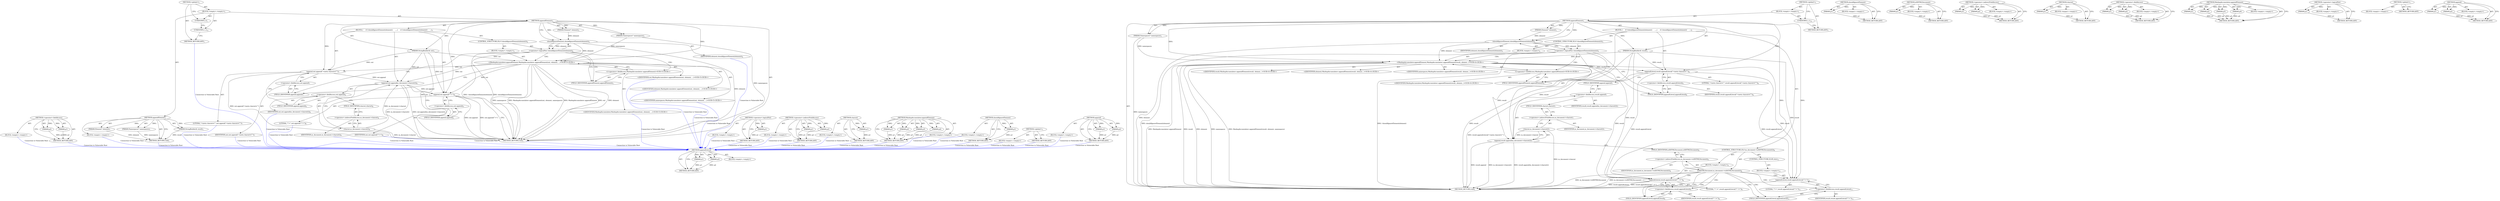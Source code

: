 digraph "append" {
vulnerable_104 [label=<(METHOD,appendLiteral)>];
vulnerable_105 [label=<(PARAM,p1)>];
vulnerable_106 [label=<(PARAM,p2)>];
vulnerable_107 [label=<(BLOCK,&lt;empty&gt;,&lt;empty&gt;)>];
vulnerable_108 [label=<(METHOD_RETURN,ANY)>];
vulnerable_6 [label=<(METHOD,&lt;global&gt;)<SUB>1</SUB>>];
vulnerable_7 [label=<(BLOCK,&lt;empty&gt;,&lt;empty&gt;)<SUB>1</SUB>>];
vulnerable_8 [label=<(METHOD,appendElement)<SUB>1</SUB>>];
vulnerable_9 [label=<(PARAM,StringBuilder&amp; result)<SUB>1</SUB>>];
vulnerable_10 [label=<(PARAM,Element* element)<SUB>1</SUB>>];
vulnerable_11 [label=<(PARAM,Namespaces* namespaces)<SUB>1</SUB>>];
vulnerable_12 [label=<(BLOCK,{
     if (!shouldIgnoreElement(element))
     ...,{
     if (!shouldIgnoreElement(element))
     ...)<SUB>2</SUB>>];
vulnerable_13 [label=<(CONTROL_STRUCTURE,IF,if (!shouldIgnoreElement(element)))<SUB>3</SUB>>];
vulnerable_14 [label=<(&lt;operator&gt;.logicalNot,!shouldIgnoreElement(element))<SUB>3</SUB>>];
vulnerable_15 [label=<(shouldIgnoreElement,shouldIgnoreElement(element))<SUB>3</SUB>>];
vulnerable_16 [label=<(IDENTIFIER,element,shouldIgnoreElement(element))<SUB>3</SUB>>];
vulnerable_17 [label=<(BLOCK,&lt;empty&gt;,&lt;empty&gt;)<SUB>4</SUB>>];
vulnerable_18 [label="<(MarkupAccumulator.appendElement,MarkupAccumulator::appendElement(result, elemen...)<SUB>4</SUB>>"];
vulnerable_19 [label="<(&lt;operator&gt;.fieldAccess,MarkupAccumulator::appendElement)<SUB>4</SUB>>"];
vulnerable_20 [label="<(IDENTIFIER,MarkupAccumulator,MarkupAccumulator::appendElement(result, elemen...)<SUB>4</SUB>>"];
vulnerable_21 [label=<(FIELD_IDENTIFIER,appendElement,appendElement)<SUB>4</SUB>>];
vulnerable_22 [label="<(IDENTIFIER,result,MarkupAccumulator::appendElement(result, elemen...)<SUB>4</SUB>>"];
vulnerable_23 [label="<(IDENTIFIER,element,MarkupAccumulator::appendElement(result, elemen...)<SUB>4</SUB>>"];
vulnerable_24 [label="<(IDENTIFIER,namespaces,MarkupAccumulator::appendElement(result, elemen...)<SUB>4</SUB>>"];
vulnerable_25 [label=<(appendLiteral,result.appendLiteral(&quot;&lt;meta charset=\&quot;&quot;))<SUB>6</SUB>>];
vulnerable_26 [label=<(&lt;operator&gt;.fieldAccess,result.appendLiteral)<SUB>6</SUB>>];
vulnerable_27 [label=<(IDENTIFIER,result,result.appendLiteral(&quot;&lt;meta charset=\&quot;&quot;))<SUB>6</SUB>>];
vulnerable_28 [label=<(FIELD_IDENTIFIER,appendLiteral,appendLiteral)<SUB>6</SUB>>];
vulnerable_29 [label=<(LITERAL,&quot;&lt;meta charset=\&quot;&quot;,result.appendLiteral(&quot;&lt;meta charset=\&quot;&quot;))<SUB>6</SUB>>];
vulnerable_30 [label=<(append,result.append(m_document-&gt;charset()))<SUB>7</SUB>>];
vulnerable_31 [label=<(&lt;operator&gt;.fieldAccess,result.append)<SUB>7</SUB>>];
vulnerable_32 [label=<(IDENTIFIER,result,result.append(m_document-&gt;charset()))<SUB>7</SUB>>];
vulnerable_33 [label=<(FIELD_IDENTIFIER,append,append)<SUB>7</SUB>>];
vulnerable_34 [label=<(charset,m_document-&gt;charset())<SUB>7</SUB>>];
vulnerable_35 [label=<(&lt;operator&gt;.indirectFieldAccess,m_document-&gt;charset)<SUB>7</SUB>>];
vulnerable_36 [label=<(IDENTIFIER,m_document,m_document-&gt;charset())<SUB>7</SUB>>];
vulnerable_37 [label=<(FIELD_IDENTIFIER,charset,charset)<SUB>7</SUB>>];
vulnerable_38 [label=<(CONTROL_STRUCTURE,IF,if (m_document-&gt;isXHTMLDocument()))<SUB>8</SUB>>];
vulnerable_39 [label=<(isXHTMLDocument,m_document-&gt;isXHTMLDocument())<SUB>8</SUB>>];
vulnerable_40 [label=<(&lt;operator&gt;.indirectFieldAccess,m_document-&gt;isXHTMLDocument)<SUB>8</SUB>>];
vulnerable_41 [label=<(IDENTIFIER,m_document,m_document-&gt;isXHTMLDocument())<SUB>8</SUB>>];
vulnerable_42 [label=<(FIELD_IDENTIFIER,isXHTMLDocument,isXHTMLDocument)<SUB>8</SUB>>];
vulnerable_43 [label=<(BLOCK,&lt;empty&gt;,&lt;empty&gt;)<SUB>9</SUB>>];
vulnerable_44 [label=<(appendLiteral,result.appendLiteral(&quot;\&quot; /&gt;&quot;))<SUB>9</SUB>>];
vulnerable_45 [label=<(&lt;operator&gt;.fieldAccess,result.appendLiteral)<SUB>9</SUB>>];
vulnerable_46 [label=<(IDENTIFIER,result,result.appendLiteral(&quot;\&quot; /&gt;&quot;))<SUB>9</SUB>>];
vulnerable_47 [label=<(FIELD_IDENTIFIER,appendLiteral,appendLiteral)<SUB>9</SUB>>];
vulnerable_48 [label=<(LITERAL,&quot;\&quot; /&gt;&quot;,result.appendLiteral(&quot;\&quot; /&gt;&quot;))<SUB>9</SUB>>];
vulnerable_49 [label=<(CONTROL_STRUCTURE,ELSE,else)<SUB>11</SUB>>];
vulnerable_50 [label=<(BLOCK,&lt;empty&gt;,&lt;empty&gt;)<SUB>11</SUB>>];
vulnerable_51 [label=<(appendLiteral,result.appendLiteral(&quot;\&quot;&gt;&quot;))<SUB>11</SUB>>];
vulnerable_52 [label=<(&lt;operator&gt;.fieldAccess,result.appendLiteral)<SUB>11</SUB>>];
vulnerable_53 [label=<(IDENTIFIER,result,result.appendLiteral(&quot;\&quot;&gt;&quot;))<SUB>11</SUB>>];
vulnerable_54 [label=<(FIELD_IDENTIFIER,appendLiteral,appendLiteral)<SUB>11</SUB>>];
vulnerable_55 [label=<(LITERAL,&quot;\&quot;&gt;&quot;,result.appendLiteral(&quot;\&quot;&gt;&quot;))<SUB>11</SUB>>];
vulnerable_56 [label=<(METHOD_RETURN,void)<SUB>1</SUB>>];
vulnerable_58 [label=<(UNKNOWN,},})<SUB>14</SUB>>];
vulnerable_59 [label=<(METHOD_RETURN,ANY)<SUB>1</SUB>>];
vulnerable_88 [label=<(METHOD,shouldIgnoreElement)>];
vulnerable_89 [label=<(PARAM,p1)>];
vulnerable_90 [label=<(BLOCK,&lt;empty&gt;,&lt;empty&gt;)>];
vulnerable_91 [label=<(METHOD_RETURN,ANY)>];
vulnerable_123 [label=<(METHOD,isXHTMLDocument)>];
vulnerable_124 [label=<(PARAM,p1)>];
vulnerable_125 [label=<(BLOCK,&lt;empty&gt;,&lt;empty&gt;)>];
vulnerable_126 [label=<(METHOD_RETURN,ANY)>];
vulnerable_118 [label=<(METHOD,&lt;operator&gt;.indirectFieldAccess)>];
vulnerable_119 [label=<(PARAM,p1)>];
vulnerable_120 [label=<(PARAM,p2)>];
vulnerable_121 [label=<(BLOCK,&lt;empty&gt;,&lt;empty&gt;)>];
vulnerable_122 [label=<(METHOD_RETURN,ANY)>];
vulnerable_114 [label=<(METHOD,charset)>];
vulnerable_115 [label=<(PARAM,p1)>];
vulnerable_116 [label=<(BLOCK,&lt;empty&gt;,&lt;empty&gt;)>];
vulnerable_117 [label=<(METHOD_RETURN,ANY)>];
vulnerable_99 [label=<(METHOD,&lt;operator&gt;.fieldAccess)>];
vulnerable_100 [label=<(PARAM,p1)>];
vulnerable_101 [label=<(PARAM,p2)>];
vulnerable_102 [label=<(BLOCK,&lt;empty&gt;,&lt;empty&gt;)>];
vulnerable_103 [label=<(METHOD_RETURN,ANY)>];
vulnerable_92 [label=<(METHOD,MarkupAccumulator.appendElement)>];
vulnerable_93 [label=<(PARAM,p1)>];
vulnerable_94 [label=<(PARAM,p2)>];
vulnerable_95 [label=<(PARAM,p3)>];
vulnerable_96 [label=<(PARAM,p4)>];
vulnerable_97 [label=<(BLOCK,&lt;empty&gt;,&lt;empty&gt;)>];
vulnerable_98 [label=<(METHOD_RETURN,ANY)>];
vulnerable_84 [label=<(METHOD,&lt;operator&gt;.logicalNot)>];
vulnerable_85 [label=<(PARAM,p1)>];
vulnerable_86 [label=<(BLOCK,&lt;empty&gt;,&lt;empty&gt;)>];
vulnerable_87 [label=<(METHOD_RETURN,ANY)>];
vulnerable_78 [label=<(METHOD,&lt;global&gt;)<SUB>1</SUB>>];
vulnerable_79 [label=<(BLOCK,&lt;empty&gt;,&lt;empty&gt;)>];
vulnerable_80 [label=<(METHOD_RETURN,ANY)>];
vulnerable_109 [label=<(METHOD,append)>];
vulnerable_110 [label=<(PARAM,p1)>];
vulnerable_111 [label=<(PARAM,p2)>];
vulnerable_112 [label=<(BLOCK,&lt;empty&gt;,&lt;empty&gt;)>];
vulnerable_113 [label=<(METHOD_RETURN,ANY)>];
fixed_92 [label=<(METHOD,&lt;operator&gt;.fieldAccess)>];
fixed_93 [label=<(PARAM,p1)>];
fixed_94 [label=<(PARAM,p2)>];
fixed_95 [label=<(BLOCK,&lt;empty&gt;,&lt;empty&gt;)>];
fixed_96 [label=<(METHOD_RETURN,ANY)>];
fixed_6 [label=<(METHOD,&lt;global&gt;)<SUB>1</SUB>>];
fixed_7 [label=<(BLOCK,&lt;empty&gt;,&lt;empty&gt;)<SUB>1</SUB>>];
fixed_8 [label=<(METHOD,appendElement)<SUB>1</SUB>>];
fixed_9 [label=<(PARAM,StringBuilder&amp; result)<SUB>1</SUB>>];
fixed_10 [label=<(PARAM,Element* element)<SUB>1</SUB>>];
fixed_11 [label=<(PARAM,Namespaces* namespaces)<SUB>1</SUB>>];
fixed_12 [label=<(BLOCK,&lt;empty&gt;,&lt;empty&gt;)>];
fixed_13 [label=<(METHOD_RETURN,void)<SUB>1</SUB>>];
fixed_15 [label=<(UNKNOWN,),))<SUB>1</SUB>>];
fixed_16 [label=<(METHOD,appendElement)<SUB>2</SUB>>];
fixed_17 [label=<(PARAM,StringBuilder&amp; out)<SUB>2</SUB>>];
fixed_18 [label=<(PARAM,Element* element)<SUB>2</SUB>>];
fixed_19 [label=<(PARAM,Namespaces* namespaces)<SUB>2</SUB>>];
fixed_20 [label=<(BLOCK,{
     if (!shouldIgnoreElement(element))
     ...,{
     if (!shouldIgnoreElement(element))
     ...)<SUB>3</SUB>>];
fixed_21 [label=<(CONTROL_STRUCTURE,IF,if (!shouldIgnoreElement(element)))<SUB>4</SUB>>];
fixed_22 [label=<(&lt;operator&gt;.logicalNot,!shouldIgnoreElement(element))<SUB>4</SUB>>];
fixed_23 [label=<(shouldIgnoreElement,shouldIgnoreElement(element))<SUB>4</SUB>>];
fixed_24 [label=<(IDENTIFIER,element,shouldIgnoreElement(element))<SUB>4</SUB>>];
fixed_25 [label=<(BLOCK,&lt;empty&gt;,&lt;empty&gt;)<SUB>5</SUB>>];
fixed_26 [label="<(MarkupAccumulator.appendElement,MarkupAccumulator::appendElement(out, element, ...)<SUB>5</SUB>>"];
fixed_27 [label="<(&lt;operator&gt;.fieldAccess,MarkupAccumulator::appendElement)<SUB>5</SUB>>"];
fixed_28 [label="<(IDENTIFIER,MarkupAccumulator,MarkupAccumulator::appendElement(out, element, ...)<SUB>5</SUB>>"];
fixed_29 [label=<(FIELD_IDENTIFIER,appendElement,appendElement)<SUB>5</SUB>>];
fixed_30 [label="<(IDENTIFIER,out,MarkupAccumulator::appendElement(out, element, ...)<SUB>5</SUB>>"];
fixed_31 [label="<(IDENTIFIER,element,MarkupAccumulator::appendElement(out, element, ...)<SUB>5</SUB>>"];
fixed_32 [label="<(IDENTIFIER,namespaces,MarkupAccumulator::appendElement(out, element, ...)<SUB>5</SUB>>"];
fixed_33 [label=<(append,out.append(&quot;&lt;meta charset=\&quot;&quot;))<SUB>7</SUB>>];
fixed_34 [label=<(&lt;operator&gt;.fieldAccess,out.append)<SUB>7</SUB>>];
fixed_35 [label=<(IDENTIFIER,out,out.append(&quot;&lt;meta charset=\&quot;&quot;))<SUB>7</SUB>>];
fixed_36 [label=<(FIELD_IDENTIFIER,append,append)<SUB>7</SUB>>];
fixed_37 [label=<(LITERAL,&quot;&lt;meta charset=\&quot;&quot;,out.append(&quot;&lt;meta charset=\&quot;&quot;))<SUB>7</SUB>>];
fixed_38 [label=<(append,out.append(m_document-&gt;charset()))<SUB>8</SUB>>];
fixed_39 [label=<(&lt;operator&gt;.fieldAccess,out.append)<SUB>8</SUB>>];
fixed_40 [label=<(IDENTIFIER,out,out.append(m_document-&gt;charset()))<SUB>8</SUB>>];
fixed_41 [label=<(FIELD_IDENTIFIER,append,append)<SUB>8</SUB>>];
fixed_42 [label=<(charset,m_document-&gt;charset())<SUB>8</SUB>>];
fixed_43 [label=<(&lt;operator&gt;.indirectFieldAccess,m_document-&gt;charset)<SUB>8</SUB>>];
fixed_44 [label=<(IDENTIFIER,m_document,m_document-&gt;charset())<SUB>8</SUB>>];
fixed_45 [label=<(FIELD_IDENTIFIER,charset,charset)<SUB>8</SUB>>];
fixed_46 [label=<(append,out.append(&quot;\&quot;&gt;&quot;))<SUB>9</SUB>>];
fixed_47 [label=<(&lt;operator&gt;.fieldAccess,out.append)<SUB>9</SUB>>];
fixed_48 [label=<(IDENTIFIER,out,out.append(&quot;\&quot;&gt;&quot;))<SUB>9</SUB>>];
fixed_49 [label=<(FIELD_IDENTIFIER,append,append)<SUB>9</SUB>>];
fixed_50 [label=<(LITERAL,&quot;\&quot;&gt;&quot;,out.append(&quot;\&quot;&gt;&quot;))<SUB>9</SUB>>];
fixed_51 [label=<(METHOD_RETURN,void)<SUB>2</SUB>>];
fixed_53 [label=<(UNKNOWN,},})<SUB>12</SUB>>];
fixed_54 [label=<(METHOD_RETURN,ANY)<SUB>1</SUB>>];
fixed_77 [label=<(METHOD,&lt;operator&gt;.logicalNot)>];
fixed_78 [label=<(PARAM,p1)>];
fixed_79 [label=<(BLOCK,&lt;empty&gt;,&lt;empty&gt;)>];
fixed_80 [label=<(METHOD_RETURN,ANY)>];
fixed_106 [label=<(METHOD,&lt;operator&gt;.indirectFieldAccess)>];
fixed_107 [label=<(PARAM,p1)>];
fixed_108 [label=<(PARAM,p2)>];
fixed_109 [label=<(BLOCK,&lt;empty&gt;,&lt;empty&gt;)>];
fixed_110 [label=<(METHOD_RETURN,ANY)>];
fixed_102 [label=<(METHOD,charset)>];
fixed_103 [label=<(PARAM,p1)>];
fixed_104 [label=<(BLOCK,&lt;empty&gt;,&lt;empty&gt;)>];
fixed_105 [label=<(METHOD_RETURN,ANY)>];
fixed_85 [label=<(METHOD,MarkupAccumulator.appendElement)>];
fixed_86 [label=<(PARAM,p1)>];
fixed_87 [label=<(PARAM,p2)>];
fixed_88 [label=<(PARAM,p3)>];
fixed_89 [label=<(PARAM,p4)>];
fixed_90 [label=<(BLOCK,&lt;empty&gt;,&lt;empty&gt;)>];
fixed_91 [label=<(METHOD_RETURN,ANY)>];
fixed_81 [label=<(METHOD,shouldIgnoreElement)>];
fixed_82 [label=<(PARAM,p1)>];
fixed_83 [label=<(BLOCK,&lt;empty&gt;,&lt;empty&gt;)>];
fixed_84 [label=<(METHOD_RETURN,ANY)>];
fixed_71 [label=<(METHOD,&lt;global&gt;)<SUB>1</SUB>>];
fixed_72 [label=<(BLOCK,&lt;empty&gt;,&lt;empty&gt;)>];
fixed_73 [label=<(METHOD_RETURN,ANY)>];
fixed_97 [label=<(METHOD,append)>];
fixed_98 [label=<(PARAM,p1)>];
fixed_99 [label=<(PARAM,p2)>];
fixed_100 [label=<(BLOCK,&lt;empty&gt;,&lt;empty&gt;)>];
fixed_101 [label=<(METHOD_RETURN,ANY)>];
vulnerable_104 -> vulnerable_105  [key=0, label="AST: "];
vulnerable_104 -> vulnerable_105  [key=1, label="DDG: "];
vulnerable_104 -> vulnerable_107  [key=0, label="AST: "];
vulnerable_104 -> vulnerable_106  [key=0, label="AST: "];
vulnerable_104 -> vulnerable_106  [key=1, label="DDG: "];
vulnerable_104 -> vulnerable_108  [key=0, label="AST: "];
vulnerable_104 -> vulnerable_108  [key=1, label="CFG: "];
vulnerable_105 -> vulnerable_108  [key=0, label="DDG: p1"];
vulnerable_106 -> vulnerable_108  [key=0, label="DDG: p2"];
vulnerable_6 -> vulnerable_7  [key=0, label="AST: "];
vulnerable_6 -> vulnerable_59  [key=0, label="AST: "];
vulnerable_6 -> vulnerable_58  [key=0, label="CFG: "];
vulnerable_7 -> vulnerable_8  [key=0, label="AST: "];
vulnerable_7 -> vulnerable_58  [key=0, label="AST: "];
vulnerable_8 -> vulnerable_9  [key=0, label="AST: "];
vulnerable_8 -> vulnerable_9  [key=1, label="DDG: "];
vulnerable_8 -> vulnerable_10  [key=0, label="AST: "];
vulnerable_8 -> vulnerable_10  [key=1, label="DDG: "];
vulnerable_8 -> vulnerable_11  [key=0, label="AST: "];
vulnerable_8 -> vulnerable_11  [key=1, label="DDG: "];
vulnerable_8 -> vulnerable_12  [key=0, label="AST: "];
vulnerable_8 -> vulnerable_56  [key=0, label="AST: "];
vulnerable_8 -> vulnerable_15  [key=0, label="CFG: "];
vulnerable_8 -> vulnerable_15  [key=1, label="DDG: "];
vulnerable_8 -> vulnerable_25  [key=0, label="DDG: "];
vulnerable_8 -> vulnerable_18  [key=0, label="DDG: "];
vulnerable_8 -> vulnerable_44  [key=0, label="DDG: "];
vulnerable_8 -> vulnerable_51  [key=0, label="DDG: "];
vulnerable_9 -> vulnerable_56  [key=0, label="DDG: result"];
vulnerable_9 -> vulnerable_25  [key=0, label="DDG: result"];
vulnerable_9 -> vulnerable_30  [key=0, label="DDG: result"];
vulnerable_9 -> vulnerable_18  [key=0, label="DDG: result"];
vulnerable_9 -> vulnerable_44  [key=0, label="DDG: result"];
vulnerable_9 -> vulnerable_51  [key=0, label="DDG: result"];
vulnerable_10 -> vulnerable_15  [key=0, label="DDG: element"];
vulnerable_11 -> vulnerable_56  [key=0, label="DDG: namespaces"];
vulnerable_11 -> vulnerable_18  [key=0, label="DDG: namespaces"];
vulnerable_12 -> vulnerable_13  [key=0, label="AST: "];
vulnerable_12 -> vulnerable_25  [key=0, label="AST: "];
vulnerable_12 -> vulnerable_30  [key=0, label="AST: "];
vulnerable_12 -> vulnerable_38  [key=0, label="AST: "];
vulnerable_13 -> vulnerable_14  [key=0, label="AST: "];
vulnerable_13 -> vulnerable_17  [key=0, label="AST: "];
vulnerable_14 -> vulnerable_15  [key=0, label="AST: "];
vulnerable_14 -> vulnerable_21  [key=0, label="CFG: "];
vulnerable_14 -> vulnerable_21  [key=1, label="CDG: "];
vulnerable_14 -> vulnerable_28  [key=0, label="CFG: "];
vulnerable_14 -> vulnerable_56  [key=0, label="DDG: shouldIgnoreElement(element)"];
vulnerable_14 -> vulnerable_56  [key=1, label="DDG: !shouldIgnoreElement(element)"];
vulnerable_14 -> vulnerable_18  [key=0, label="CDG: "];
vulnerable_14 -> vulnerable_19  [key=0, label="CDG: "];
vulnerable_15 -> vulnerable_16  [key=0, label="AST: "];
vulnerable_15 -> vulnerable_14  [key=0, label="CFG: "];
vulnerable_15 -> vulnerable_14  [key=1, label="DDG: element"];
vulnerable_15 -> vulnerable_56  [key=0, label="DDG: element"];
vulnerable_15 -> vulnerable_18  [key=0, label="DDG: element"];
vulnerable_17 -> vulnerable_18  [key=0, label="AST: "];
vulnerable_18 -> vulnerable_19  [key=0, label="AST: "];
vulnerable_18 -> vulnerable_22  [key=0, label="AST: "];
vulnerable_18 -> vulnerable_23  [key=0, label="AST: "];
vulnerable_18 -> vulnerable_24  [key=0, label="AST: "];
vulnerable_18 -> vulnerable_28  [key=0, label="CFG: "];
vulnerable_18 -> vulnerable_56  [key=0, label="DDG: MarkupAccumulator::appendElement"];
vulnerable_18 -> vulnerable_56  [key=1, label="DDG: result"];
vulnerable_18 -> vulnerable_56  [key=2, label="DDG: element"];
vulnerable_18 -> vulnerable_56  [key=3, label="DDG: namespaces"];
vulnerable_18 -> vulnerable_56  [key=4, label="DDG: MarkupAccumulator::appendElement(result, element, namespaces)"];
vulnerable_18 -> vulnerable_25  [key=0, label="DDG: result"];
vulnerable_18 -> vulnerable_30  [key=0, label="DDG: result"];
vulnerable_18 -> vulnerable_44  [key=0, label="DDG: result"];
vulnerable_18 -> vulnerable_51  [key=0, label="DDG: result"];
vulnerable_19 -> vulnerable_20  [key=0, label="AST: "];
vulnerable_19 -> vulnerable_21  [key=0, label="AST: "];
vulnerable_19 -> vulnerable_18  [key=0, label="CFG: "];
vulnerable_21 -> vulnerable_19  [key=0, label="CFG: "];
vulnerable_25 -> vulnerable_26  [key=0, label="AST: "];
vulnerable_25 -> vulnerable_29  [key=0, label="AST: "];
vulnerable_25 -> vulnerable_33  [key=0, label="CFG: "];
vulnerable_25 -> vulnerable_56  [key=0, label="DDG: result.appendLiteral(&quot;&lt;meta charset=\&quot;&quot;)"];
vulnerable_25 -> vulnerable_44  [key=0, label="DDG: result.appendLiteral"];
vulnerable_25 -> vulnerable_51  [key=0, label="DDG: result.appendLiteral"];
vulnerable_26 -> vulnerable_27  [key=0, label="AST: "];
vulnerable_26 -> vulnerable_28  [key=0, label="AST: "];
vulnerable_26 -> vulnerable_25  [key=0, label="CFG: "];
vulnerable_28 -> vulnerable_26  [key=0, label="CFG: "];
vulnerable_30 -> vulnerable_31  [key=0, label="AST: "];
vulnerable_30 -> vulnerable_34  [key=0, label="AST: "];
vulnerable_30 -> vulnerable_42  [key=0, label="CFG: "];
vulnerable_30 -> vulnerable_56  [key=0, label="DDG: result.append"];
vulnerable_30 -> vulnerable_56  [key=1, label="DDG: m_document-&gt;charset()"];
vulnerable_30 -> vulnerable_56  [key=2, label="DDG: result.append(m_document-&gt;charset())"];
vulnerable_31 -> vulnerable_32  [key=0, label="AST: "];
vulnerable_31 -> vulnerable_33  [key=0, label="AST: "];
vulnerable_31 -> vulnerable_37  [key=0, label="CFG: "];
vulnerable_33 -> vulnerable_31  [key=0, label="CFG: "];
vulnerable_34 -> vulnerable_35  [key=0, label="AST: "];
vulnerable_34 -> vulnerable_30  [key=0, label="CFG: "];
vulnerable_34 -> vulnerable_30  [key=1, label="DDG: m_document-&gt;charset"];
vulnerable_34 -> vulnerable_56  [key=0, label="DDG: m_document-&gt;charset"];
vulnerable_35 -> vulnerable_36  [key=0, label="AST: "];
vulnerable_35 -> vulnerable_37  [key=0, label="AST: "];
vulnerable_35 -> vulnerable_34  [key=0, label="CFG: "];
vulnerable_37 -> vulnerable_35  [key=0, label="CFG: "];
vulnerable_38 -> vulnerable_39  [key=0, label="AST: "];
vulnerable_38 -> vulnerable_43  [key=0, label="AST: "];
vulnerable_38 -> vulnerable_49  [key=0, label="AST: "];
vulnerable_39 -> vulnerable_40  [key=0, label="AST: "];
vulnerable_39 -> vulnerable_47  [key=0, label="CFG: "];
vulnerable_39 -> vulnerable_47  [key=1, label="CDG: "];
vulnerable_39 -> vulnerable_54  [key=0, label="CFG: "];
vulnerable_39 -> vulnerable_54  [key=1, label="CDG: "];
vulnerable_39 -> vulnerable_56  [key=0, label="DDG: m_document-&gt;isXHTMLDocument"];
vulnerable_39 -> vulnerable_56  [key=1, label="DDG: m_document-&gt;isXHTMLDocument()"];
vulnerable_39 -> vulnerable_51  [key=0, label="CDG: "];
vulnerable_39 -> vulnerable_44  [key=0, label="CDG: "];
vulnerable_39 -> vulnerable_52  [key=0, label="CDG: "];
vulnerable_39 -> vulnerable_45  [key=0, label="CDG: "];
vulnerable_40 -> vulnerable_41  [key=0, label="AST: "];
vulnerable_40 -> vulnerable_42  [key=0, label="AST: "];
vulnerable_40 -> vulnerable_39  [key=0, label="CFG: "];
vulnerable_42 -> vulnerable_40  [key=0, label="CFG: "];
vulnerable_43 -> vulnerable_44  [key=0, label="AST: "];
vulnerable_44 -> vulnerable_45  [key=0, label="AST: "];
vulnerable_44 -> vulnerable_48  [key=0, label="AST: "];
vulnerable_44 -> vulnerable_56  [key=0, label="CFG: "];
vulnerable_44 -> vulnerable_56  [key=1, label="DDG: result.appendLiteral"];
vulnerable_44 -> vulnerable_56  [key=2, label="DDG: result.appendLiteral(&quot;\&quot; /&gt;&quot;)"];
vulnerable_45 -> vulnerable_46  [key=0, label="AST: "];
vulnerable_45 -> vulnerable_47  [key=0, label="AST: "];
vulnerable_45 -> vulnerable_44  [key=0, label="CFG: "];
vulnerable_47 -> vulnerable_45  [key=0, label="CFG: "];
vulnerable_49 -> vulnerable_50  [key=0, label="AST: "];
vulnerable_50 -> vulnerable_51  [key=0, label="AST: "];
vulnerable_51 -> vulnerable_52  [key=0, label="AST: "];
vulnerable_51 -> vulnerable_55  [key=0, label="AST: "];
vulnerable_51 -> vulnerable_56  [key=0, label="CFG: "];
vulnerable_52 -> vulnerable_53  [key=0, label="AST: "];
vulnerable_52 -> vulnerable_54  [key=0, label="AST: "];
vulnerable_52 -> vulnerable_51  [key=0, label="CFG: "];
vulnerable_54 -> vulnerable_52  [key=0, label="CFG: "];
vulnerable_58 -> vulnerable_59  [key=0, label="CFG: "];
vulnerable_88 -> vulnerable_89  [key=0, label="AST: "];
vulnerable_88 -> vulnerable_89  [key=1, label="DDG: "];
vulnerable_88 -> vulnerable_90  [key=0, label="AST: "];
vulnerable_88 -> vulnerable_91  [key=0, label="AST: "];
vulnerable_88 -> vulnerable_91  [key=1, label="CFG: "];
vulnerable_89 -> vulnerable_91  [key=0, label="DDG: p1"];
vulnerable_123 -> vulnerable_124  [key=0, label="AST: "];
vulnerable_123 -> vulnerable_124  [key=1, label="DDG: "];
vulnerable_123 -> vulnerable_125  [key=0, label="AST: "];
vulnerable_123 -> vulnerable_126  [key=0, label="AST: "];
vulnerable_123 -> vulnerable_126  [key=1, label="CFG: "];
vulnerable_124 -> vulnerable_126  [key=0, label="DDG: p1"];
vulnerable_118 -> vulnerable_119  [key=0, label="AST: "];
vulnerable_118 -> vulnerable_119  [key=1, label="DDG: "];
vulnerable_118 -> vulnerable_121  [key=0, label="AST: "];
vulnerable_118 -> vulnerable_120  [key=0, label="AST: "];
vulnerable_118 -> vulnerable_120  [key=1, label="DDG: "];
vulnerable_118 -> vulnerable_122  [key=0, label="AST: "];
vulnerable_118 -> vulnerable_122  [key=1, label="CFG: "];
vulnerable_119 -> vulnerable_122  [key=0, label="DDG: p1"];
vulnerable_120 -> vulnerable_122  [key=0, label="DDG: p2"];
vulnerable_114 -> vulnerable_115  [key=0, label="AST: "];
vulnerable_114 -> vulnerable_115  [key=1, label="DDG: "];
vulnerable_114 -> vulnerable_116  [key=0, label="AST: "];
vulnerable_114 -> vulnerable_117  [key=0, label="AST: "];
vulnerable_114 -> vulnerable_117  [key=1, label="CFG: "];
vulnerable_115 -> vulnerable_117  [key=0, label="DDG: p1"];
vulnerable_99 -> vulnerable_100  [key=0, label="AST: "];
vulnerable_99 -> vulnerable_100  [key=1, label="DDG: "];
vulnerable_99 -> vulnerable_102  [key=0, label="AST: "];
vulnerable_99 -> vulnerable_101  [key=0, label="AST: "];
vulnerable_99 -> vulnerable_101  [key=1, label="DDG: "];
vulnerable_99 -> vulnerable_103  [key=0, label="AST: "];
vulnerable_99 -> vulnerable_103  [key=1, label="CFG: "];
vulnerable_100 -> vulnerable_103  [key=0, label="DDG: p1"];
vulnerable_101 -> vulnerable_103  [key=0, label="DDG: p2"];
vulnerable_92 -> vulnerable_93  [key=0, label="AST: "];
vulnerable_92 -> vulnerable_93  [key=1, label="DDG: "];
vulnerable_92 -> vulnerable_97  [key=0, label="AST: "];
vulnerable_92 -> vulnerable_94  [key=0, label="AST: "];
vulnerable_92 -> vulnerable_94  [key=1, label="DDG: "];
vulnerable_92 -> vulnerable_98  [key=0, label="AST: "];
vulnerable_92 -> vulnerable_98  [key=1, label="CFG: "];
vulnerable_92 -> vulnerable_95  [key=0, label="AST: "];
vulnerable_92 -> vulnerable_95  [key=1, label="DDG: "];
vulnerable_92 -> vulnerable_96  [key=0, label="AST: "];
vulnerable_92 -> vulnerable_96  [key=1, label="DDG: "];
vulnerable_93 -> vulnerable_98  [key=0, label="DDG: p1"];
vulnerable_94 -> vulnerable_98  [key=0, label="DDG: p2"];
vulnerable_95 -> vulnerable_98  [key=0, label="DDG: p3"];
vulnerable_96 -> vulnerable_98  [key=0, label="DDG: p4"];
vulnerable_84 -> vulnerable_85  [key=0, label="AST: "];
vulnerable_84 -> vulnerable_85  [key=1, label="DDG: "];
vulnerable_84 -> vulnerable_86  [key=0, label="AST: "];
vulnerable_84 -> vulnerable_87  [key=0, label="AST: "];
vulnerable_84 -> vulnerable_87  [key=1, label="CFG: "];
vulnerable_85 -> vulnerable_87  [key=0, label="DDG: p1"];
vulnerable_78 -> vulnerable_79  [key=0, label="AST: "];
vulnerable_78 -> vulnerable_80  [key=0, label="AST: "];
vulnerable_78 -> vulnerable_80  [key=1, label="CFG: "];
vulnerable_109 -> vulnerable_110  [key=0, label="AST: "];
vulnerable_109 -> vulnerable_110  [key=1, label="DDG: "];
vulnerable_109 -> vulnerable_112  [key=0, label="AST: "];
vulnerable_109 -> vulnerable_111  [key=0, label="AST: "];
vulnerable_109 -> vulnerable_111  [key=1, label="DDG: "];
vulnerable_109 -> vulnerable_113  [key=0, label="AST: "];
vulnerable_109 -> vulnerable_113  [key=1, label="CFG: "];
vulnerable_110 -> vulnerable_113  [key=0, label="DDG: p1"];
vulnerable_111 -> vulnerable_113  [key=0, label="DDG: p2"];
fixed_92 -> fixed_93  [key=0, label="AST: "];
fixed_92 -> fixed_93  [key=1, label="DDG: "];
fixed_92 -> fixed_95  [key=0, label="AST: "];
fixed_92 -> fixed_94  [key=0, label="AST: "];
fixed_92 -> fixed_94  [key=1, label="DDG: "];
fixed_92 -> fixed_96  [key=0, label="AST: "];
fixed_92 -> fixed_96  [key=1, label="CFG: "];
fixed_93 -> fixed_96  [key=0, label="DDG: p1"];
fixed_94 -> fixed_96  [key=0, label="DDG: p2"];
fixed_95 -> vulnerable_104  [color=blue, key=0, label="Connection to Vulnerable Root", penwidth="2.0", style=dashed];
fixed_96 -> vulnerable_104  [color=blue, key=0, label="Connection to Vulnerable Root", penwidth="2.0", style=dashed];
fixed_6 -> fixed_7  [key=0, label="AST: "];
fixed_6 -> fixed_54  [key=0, label="AST: "];
fixed_6 -> fixed_15  [key=0, label="CFG: "];
fixed_7 -> fixed_8  [key=0, label="AST: "];
fixed_7 -> fixed_15  [key=0, label="AST: "];
fixed_7 -> fixed_16  [key=0, label="AST: "];
fixed_7 -> fixed_53  [key=0, label="AST: "];
fixed_8 -> fixed_9  [key=0, label="AST: "];
fixed_8 -> fixed_9  [key=1, label="DDG: "];
fixed_8 -> fixed_10  [key=0, label="AST: "];
fixed_8 -> fixed_10  [key=1, label="DDG: "];
fixed_8 -> fixed_11  [key=0, label="AST: "];
fixed_8 -> fixed_11  [key=1, label="DDG: "];
fixed_8 -> fixed_12  [key=0, label="AST: "];
fixed_8 -> fixed_13  [key=0, label="AST: "];
fixed_8 -> fixed_13  [key=1, label="CFG: "];
fixed_9 -> fixed_13  [key=0, label="DDG: result"];
fixed_10 -> fixed_13  [key=0, label="DDG: element"];
fixed_11 -> fixed_13  [key=0, label="DDG: namespaces"];
fixed_12 -> vulnerable_104  [color=blue, key=0, label="Connection to Vulnerable Root", penwidth="2.0", style=dashed];
fixed_13 -> vulnerable_104  [color=blue, key=0, label="Connection to Vulnerable Root", penwidth="2.0", style=dashed];
fixed_15 -> fixed_53  [key=0, label="CFG: "];
fixed_16 -> fixed_17  [key=0, label="AST: "];
fixed_16 -> fixed_17  [key=1, label="DDG: "];
fixed_16 -> fixed_18  [key=0, label="AST: "];
fixed_16 -> fixed_18  [key=1, label="DDG: "];
fixed_16 -> fixed_19  [key=0, label="AST: "];
fixed_16 -> fixed_19  [key=1, label="DDG: "];
fixed_16 -> fixed_20  [key=0, label="AST: "];
fixed_16 -> fixed_51  [key=0, label="AST: "];
fixed_16 -> fixed_23  [key=0, label="CFG: "];
fixed_16 -> fixed_23  [key=1, label="DDG: "];
fixed_16 -> fixed_33  [key=0, label="DDG: "];
fixed_16 -> fixed_46  [key=0, label="DDG: "];
fixed_16 -> fixed_26  [key=0, label="DDG: "];
fixed_17 -> fixed_51  [key=0, label="DDG: out"];
fixed_17 -> fixed_33  [key=0, label="DDG: out"];
fixed_17 -> fixed_38  [key=0, label="DDG: out"];
fixed_17 -> fixed_46  [key=0, label="DDG: out"];
fixed_17 -> fixed_26  [key=0, label="DDG: out"];
fixed_18 -> fixed_23  [key=0, label="DDG: element"];
fixed_19 -> fixed_51  [key=0, label="DDG: namespaces"];
fixed_19 -> fixed_26  [key=0, label="DDG: namespaces"];
fixed_20 -> fixed_21  [key=0, label="AST: "];
fixed_20 -> fixed_33  [key=0, label="AST: "];
fixed_20 -> fixed_38  [key=0, label="AST: "];
fixed_20 -> fixed_46  [key=0, label="AST: "];
fixed_21 -> fixed_22  [key=0, label="AST: "];
fixed_21 -> fixed_25  [key=0, label="AST: "];
fixed_22 -> fixed_23  [key=0, label="AST: "];
fixed_22 -> fixed_29  [key=0, label="CFG: "];
fixed_22 -> fixed_29  [key=1, label="CDG: "];
fixed_22 -> fixed_36  [key=0, label="CFG: "];
fixed_22 -> fixed_51  [key=0, label="DDG: shouldIgnoreElement(element)"];
fixed_22 -> fixed_51  [key=1, label="DDG: !shouldIgnoreElement(element)"];
fixed_22 -> fixed_26  [key=0, label="CDG: "];
fixed_22 -> fixed_27  [key=0, label="CDG: "];
fixed_23 -> fixed_24  [key=0, label="AST: "];
fixed_23 -> fixed_22  [key=0, label="CFG: "];
fixed_23 -> fixed_22  [key=1, label="DDG: element"];
fixed_23 -> fixed_51  [key=0, label="DDG: element"];
fixed_23 -> fixed_26  [key=0, label="DDG: element"];
fixed_24 -> vulnerable_104  [color=blue, key=0, label="Connection to Vulnerable Root", penwidth="2.0", style=dashed];
fixed_25 -> fixed_26  [key=0, label="AST: "];
fixed_26 -> fixed_27  [key=0, label="AST: "];
fixed_26 -> fixed_30  [key=0, label="AST: "];
fixed_26 -> fixed_31  [key=0, label="AST: "];
fixed_26 -> fixed_32  [key=0, label="AST: "];
fixed_26 -> fixed_36  [key=0, label="CFG: "];
fixed_26 -> fixed_51  [key=0, label="DDG: MarkupAccumulator::appendElement"];
fixed_26 -> fixed_51  [key=1, label="DDG: out"];
fixed_26 -> fixed_51  [key=2, label="DDG: element"];
fixed_26 -> fixed_51  [key=3, label="DDG: namespaces"];
fixed_26 -> fixed_51  [key=4, label="DDG: MarkupAccumulator::appendElement(out, element, namespaces)"];
fixed_26 -> fixed_33  [key=0, label="DDG: out"];
fixed_26 -> fixed_38  [key=0, label="DDG: out"];
fixed_26 -> fixed_46  [key=0, label="DDG: out"];
fixed_27 -> fixed_28  [key=0, label="AST: "];
fixed_27 -> fixed_29  [key=0, label="AST: "];
fixed_27 -> fixed_26  [key=0, label="CFG: "];
fixed_28 -> vulnerable_104  [color=blue, key=0, label="Connection to Vulnerable Root", penwidth="2.0", style=dashed];
fixed_29 -> fixed_27  [key=0, label="CFG: "];
fixed_30 -> vulnerable_104  [color=blue, key=0, label="Connection to Vulnerable Root", penwidth="2.0", style=dashed];
fixed_31 -> vulnerable_104  [color=blue, key=0, label="Connection to Vulnerable Root", penwidth="2.0", style=dashed];
fixed_32 -> vulnerable_104  [color=blue, key=0, label="Connection to Vulnerable Root", penwidth="2.0", style=dashed];
fixed_33 -> fixed_34  [key=0, label="AST: "];
fixed_33 -> fixed_37  [key=0, label="AST: "];
fixed_33 -> fixed_41  [key=0, label="CFG: "];
fixed_33 -> fixed_51  [key=0, label="DDG: out.append(&quot;&lt;meta charset=\&quot;&quot;)"];
fixed_33 -> fixed_38  [key=0, label="DDG: out.append"];
fixed_34 -> fixed_35  [key=0, label="AST: "];
fixed_34 -> fixed_36  [key=0, label="AST: "];
fixed_34 -> fixed_33  [key=0, label="CFG: "];
fixed_35 -> vulnerable_104  [color=blue, key=0, label="Connection to Vulnerable Root", penwidth="2.0", style=dashed];
fixed_36 -> fixed_34  [key=0, label="CFG: "];
fixed_37 -> vulnerable_104  [color=blue, key=0, label="Connection to Vulnerable Root", penwidth="2.0", style=dashed];
fixed_38 -> fixed_39  [key=0, label="AST: "];
fixed_38 -> fixed_42  [key=0, label="AST: "];
fixed_38 -> fixed_49  [key=0, label="CFG: "];
fixed_38 -> fixed_51  [key=0, label="DDG: m_document-&gt;charset()"];
fixed_38 -> fixed_51  [key=1, label="DDG: out.append(m_document-&gt;charset())"];
fixed_38 -> fixed_46  [key=0, label="DDG: out.append"];
fixed_39 -> fixed_40  [key=0, label="AST: "];
fixed_39 -> fixed_41  [key=0, label="AST: "];
fixed_39 -> fixed_45  [key=0, label="CFG: "];
fixed_40 -> vulnerable_104  [color=blue, key=0, label="Connection to Vulnerable Root", penwidth="2.0", style=dashed];
fixed_41 -> fixed_39  [key=0, label="CFG: "];
fixed_42 -> fixed_43  [key=0, label="AST: "];
fixed_42 -> fixed_38  [key=0, label="CFG: "];
fixed_42 -> fixed_38  [key=1, label="DDG: m_document-&gt;charset"];
fixed_42 -> fixed_51  [key=0, label="DDG: m_document-&gt;charset"];
fixed_43 -> fixed_44  [key=0, label="AST: "];
fixed_43 -> fixed_45  [key=0, label="AST: "];
fixed_43 -> fixed_42  [key=0, label="CFG: "];
fixed_44 -> vulnerable_104  [color=blue, key=0, label="Connection to Vulnerable Root", penwidth="2.0", style=dashed];
fixed_45 -> fixed_43  [key=0, label="CFG: "];
fixed_46 -> fixed_47  [key=0, label="AST: "];
fixed_46 -> fixed_50  [key=0, label="AST: "];
fixed_46 -> fixed_51  [key=0, label="CFG: "];
fixed_46 -> fixed_51  [key=1, label="DDG: out.append"];
fixed_46 -> fixed_51  [key=2, label="DDG: out.append(&quot;\&quot;&gt;&quot;)"];
fixed_47 -> fixed_48  [key=0, label="AST: "];
fixed_47 -> fixed_49  [key=0, label="AST: "];
fixed_47 -> fixed_46  [key=0, label="CFG: "];
fixed_48 -> vulnerable_104  [color=blue, key=0, label="Connection to Vulnerable Root", penwidth="2.0", style=dashed];
fixed_49 -> fixed_47  [key=0, label="CFG: "];
fixed_50 -> vulnerable_104  [color=blue, key=0, label="Connection to Vulnerable Root", penwidth="2.0", style=dashed];
fixed_51 -> vulnerable_104  [color=blue, key=0, label="Connection to Vulnerable Root", penwidth="2.0", style=dashed];
fixed_53 -> fixed_54  [key=0, label="CFG: "];
fixed_54 -> vulnerable_104  [color=blue, key=0, label="Connection to Vulnerable Root", penwidth="2.0", style=dashed];
fixed_77 -> fixed_78  [key=0, label="AST: "];
fixed_77 -> fixed_78  [key=1, label="DDG: "];
fixed_77 -> fixed_79  [key=0, label="AST: "];
fixed_77 -> fixed_80  [key=0, label="AST: "];
fixed_77 -> fixed_80  [key=1, label="CFG: "];
fixed_78 -> fixed_80  [key=0, label="DDG: p1"];
fixed_79 -> vulnerable_104  [color=blue, key=0, label="Connection to Vulnerable Root", penwidth="2.0", style=dashed];
fixed_80 -> vulnerable_104  [color=blue, key=0, label="Connection to Vulnerable Root", penwidth="2.0", style=dashed];
fixed_106 -> fixed_107  [key=0, label="AST: "];
fixed_106 -> fixed_107  [key=1, label="DDG: "];
fixed_106 -> fixed_109  [key=0, label="AST: "];
fixed_106 -> fixed_108  [key=0, label="AST: "];
fixed_106 -> fixed_108  [key=1, label="DDG: "];
fixed_106 -> fixed_110  [key=0, label="AST: "];
fixed_106 -> fixed_110  [key=1, label="CFG: "];
fixed_107 -> fixed_110  [key=0, label="DDG: p1"];
fixed_108 -> fixed_110  [key=0, label="DDG: p2"];
fixed_109 -> vulnerable_104  [color=blue, key=0, label="Connection to Vulnerable Root", penwidth="2.0", style=dashed];
fixed_110 -> vulnerable_104  [color=blue, key=0, label="Connection to Vulnerable Root", penwidth="2.0", style=dashed];
fixed_102 -> fixed_103  [key=0, label="AST: "];
fixed_102 -> fixed_103  [key=1, label="DDG: "];
fixed_102 -> fixed_104  [key=0, label="AST: "];
fixed_102 -> fixed_105  [key=0, label="AST: "];
fixed_102 -> fixed_105  [key=1, label="CFG: "];
fixed_103 -> fixed_105  [key=0, label="DDG: p1"];
fixed_104 -> vulnerable_104  [color=blue, key=0, label="Connection to Vulnerable Root", penwidth="2.0", style=dashed];
fixed_105 -> vulnerable_104  [color=blue, key=0, label="Connection to Vulnerable Root", penwidth="2.0", style=dashed];
fixed_85 -> fixed_86  [key=0, label="AST: "];
fixed_85 -> fixed_86  [key=1, label="DDG: "];
fixed_85 -> fixed_90  [key=0, label="AST: "];
fixed_85 -> fixed_87  [key=0, label="AST: "];
fixed_85 -> fixed_87  [key=1, label="DDG: "];
fixed_85 -> fixed_91  [key=0, label="AST: "];
fixed_85 -> fixed_91  [key=1, label="CFG: "];
fixed_85 -> fixed_88  [key=0, label="AST: "];
fixed_85 -> fixed_88  [key=1, label="DDG: "];
fixed_85 -> fixed_89  [key=0, label="AST: "];
fixed_85 -> fixed_89  [key=1, label="DDG: "];
fixed_86 -> fixed_91  [key=0, label="DDG: p1"];
fixed_87 -> fixed_91  [key=0, label="DDG: p2"];
fixed_88 -> fixed_91  [key=0, label="DDG: p3"];
fixed_89 -> fixed_91  [key=0, label="DDG: p4"];
fixed_90 -> vulnerable_104  [color=blue, key=0, label="Connection to Vulnerable Root", penwidth="2.0", style=dashed];
fixed_91 -> vulnerable_104  [color=blue, key=0, label="Connection to Vulnerable Root", penwidth="2.0", style=dashed];
fixed_81 -> fixed_82  [key=0, label="AST: "];
fixed_81 -> fixed_82  [key=1, label="DDG: "];
fixed_81 -> fixed_83  [key=0, label="AST: "];
fixed_81 -> fixed_84  [key=0, label="AST: "];
fixed_81 -> fixed_84  [key=1, label="CFG: "];
fixed_82 -> fixed_84  [key=0, label="DDG: p1"];
fixed_83 -> vulnerable_104  [color=blue, key=0, label="Connection to Vulnerable Root", penwidth="2.0", style=dashed];
fixed_84 -> vulnerable_104  [color=blue, key=0, label="Connection to Vulnerable Root", penwidth="2.0", style=dashed];
fixed_71 -> fixed_72  [key=0, label="AST: "];
fixed_71 -> fixed_73  [key=0, label="AST: "];
fixed_71 -> fixed_73  [key=1, label="CFG: "];
fixed_72 -> vulnerable_104  [color=blue, key=0, label="Connection to Vulnerable Root", penwidth="2.0", style=dashed];
fixed_73 -> vulnerable_104  [color=blue, key=0, label="Connection to Vulnerable Root", penwidth="2.0", style=dashed];
fixed_97 -> fixed_98  [key=0, label="AST: "];
fixed_97 -> fixed_98  [key=1, label="DDG: "];
fixed_97 -> fixed_100  [key=0, label="AST: "];
fixed_97 -> fixed_99  [key=0, label="AST: "];
fixed_97 -> fixed_99  [key=1, label="DDG: "];
fixed_97 -> fixed_101  [key=0, label="AST: "];
fixed_97 -> fixed_101  [key=1, label="CFG: "];
fixed_98 -> fixed_101  [key=0, label="DDG: p1"];
fixed_99 -> fixed_101  [key=0, label="DDG: p2"];
fixed_100 -> vulnerable_104  [color=blue, key=0, label="Connection to Vulnerable Root", penwidth="2.0", style=dashed];
fixed_101 -> vulnerable_104  [color=blue, key=0, label="Connection to Vulnerable Root", penwidth="2.0", style=dashed];
}
